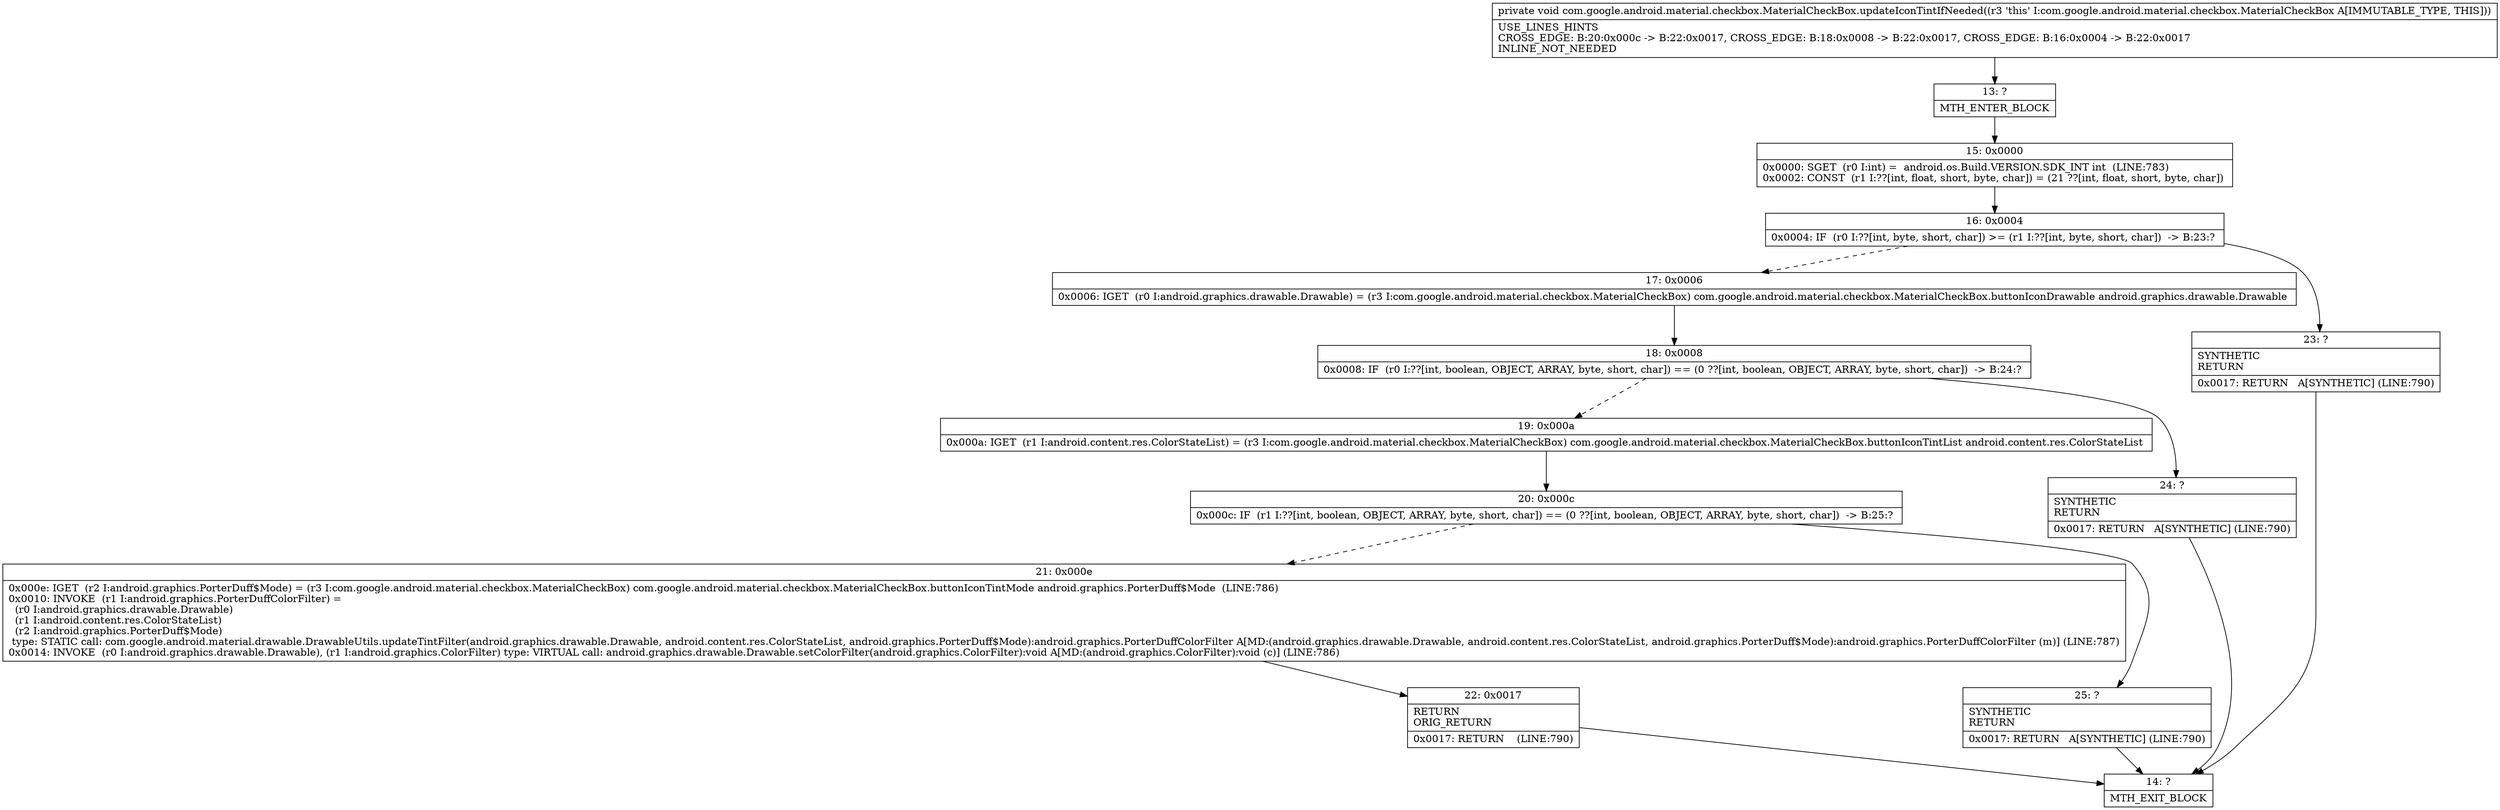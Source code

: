 digraph "CFG forcom.google.android.material.checkbox.MaterialCheckBox.updateIconTintIfNeeded()V" {
Node_13 [shape=record,label="{13\:\ ?|MTH_ENTER_BLOCK\l}"];
Node_15 [shape=record,label="{15\:\ 0x0000|0x0000: SGET  (r0 I:int) =  android.os.Build.VERSION.SDK_INT int  (LINE:783)\l0x0002: CONST  (r1 I:??[int, float, short, byte, char]) = (21 ??[int, float, short, byte, char]) \l}"];
Node_16 [shape=record,label="{16\:\ 0x0004|0x0004: IF  (r0 I:??[int, byte, short, char]) \>= (r1 I:??[int, byte, short, char])  \-\> B:23:? \l}"];
Node_17 [shape=record,label="{17\:\ 0x0006|0x0006: IGET  (r0 I:android.graphics.drawable.Drawable) = (r3 I:com.google.android.material.checkbox.MaterialCheckBox) com.google.android.material.checkbox.MaterialCheckBox.buttonIconDrawable android.graphics.drawable.Drawable \l}"];
Node_18 [shape=record,label="{18\:\ 0x0008|0x0008: IF  (r0 I:??[int, boolean, OBJECT, ARRAY, byte, short, char]) == (0 ??[int, boolean, OBJECT, ARRAY, byte, short, char])  \-\> B:24:? \l}"];
Node_19 [shape=record,label="{19\:\ 0x000a|0x000a: IGET  (r1 I:android.content.res.ColorStateList) = (r3 I:com.google.android.material.checkbox.MaterialCheckBox) com.google.android.material.checkbox.MaterialCheckBox.buttonIconTintList android.content.res.ColorStateList \l}"];
Node_20 [shape=record,label="{20\:\ 0x000c|0x000c: IF  (r1 I:??[int, boolean, OBJECT, ARRAY, byte, short, char]) == (0 ??[int, boolean, OBJECT, ARRAY, byte, short, char])  \-\> B:25:? \l}"];
Node_21 [shape=record,label="{21\:\ 0x000e|0x000e: IGET  (r2 I:android.graphics.PorterDuff$Mode) = (r3 I:com.google.android.material.checkbox.MaterialCheckBox) com.google.android.material.checkbox.MaterialCheckBox.buttonIconTintMode android.graphics.PorterDuff$Mode  (LINE:786)\l0x0010: INVOKE  (r1 I:android.graphics.PorterDuffColorFilter) = \l  (r0 I:android.graphics.drawable.Drawable)\l  (r1 I:android.content.res.ColorStateList)\l  (r2 I:android.graphics.PorterDuff$Mode)\l type: STATIC call: com.google.android.material.drawable.DrawableUtils.updateTintFilter(android.graphics.drawable.Drawable, android.content.res.ColorStateList, android.graphics.PorterDuff$Mode):android.graphics.PorterDuffColorFilter A[MD:(android.graphics.drawable.Drawable, android.content.res.ColorStateList, android.graphics.PorterDuff$Mode):android.graphics.PorterDuffColorFilter (m)] (LINE:787)\l0x0014: INVOKE  (r0 I:android.graphics.drawable.Drawable), (r1 I:android.graphics.ColorFilter) type: VIRTUAL call: android.graphics.drawable.Drawable.setColorFilter(android.graphics.ColorFilter):void A[MD:(android.graphics.ColorFilter):void (c)] (LINE:786)\l}"];
Node_22 [shape=record,label="{22\:\ 0x0017|RETURN\lORIG_RETURN\l|0x0017: RETURN    (LINE:790)\l}"];
Node_14 [shape=record,label="{14\:\ ?|MTH_EXIT_BLOCK\l}"];
Node_25 [shape=record,label="{25\:\ ?|SYNTHETIC\lRETURN\l|0x0017: RETURN   A[SYNTHETIC] (LINE:790)\l}"];
Node_24 [shape=record,label="{24\:\ ?|SYNTHETIC\lRETURN\l|0x0017: RETURN   A[SYNTHETIC] (LINE:790)\l}"];
Node_23 [shape=record,label="{23\:\ ?|SYNTHETIC\lRETURN\l|0x0017: RETURN   A[SYNTHETIC] (LINE:790)\l}"];
MethodNode[shape=record,label="{private void com.google.android.material.checkbox.MaterialCheckBox.updateIconTintIfNeeded((r3 'this' I:com.google.android.material.checkbox.MaterialCheckBox A[IMMUTABLE_TYPE, THIS]))  | USE_LINES_HINTS\lCROSS_EDGE: B:20:0x000c \-\> B:22:0x0017, CROSS_EDGE: B:18:0x0008 \-\> B:22:0x0017, CROSS_EDGE: B:16:0x0004 \-\> B:22:0x0017\lINLINE_NOT_NEEDED\l}"];
MethodNode -> Node_13;Node_13 -> Node_15;
Node_15 -> Node_16;
Node_16 -> Node_17[style=dashed];
Node_16 -> Node_23;
Node_17 -> Node_18;
Node_18 -> Node_19[style=dashed];
Node_18 -> Node_24;
Node_19 -> Node_20;
Node_20 -> Node_21[style=dashed];
Node_20 -> Node_25;
Node_21 -> Node_22;
Node_22 -> Node_14;
Node_25 -> Node_14;
Node_24 -> Node_14;
Node_23 -> Node_14;
}

